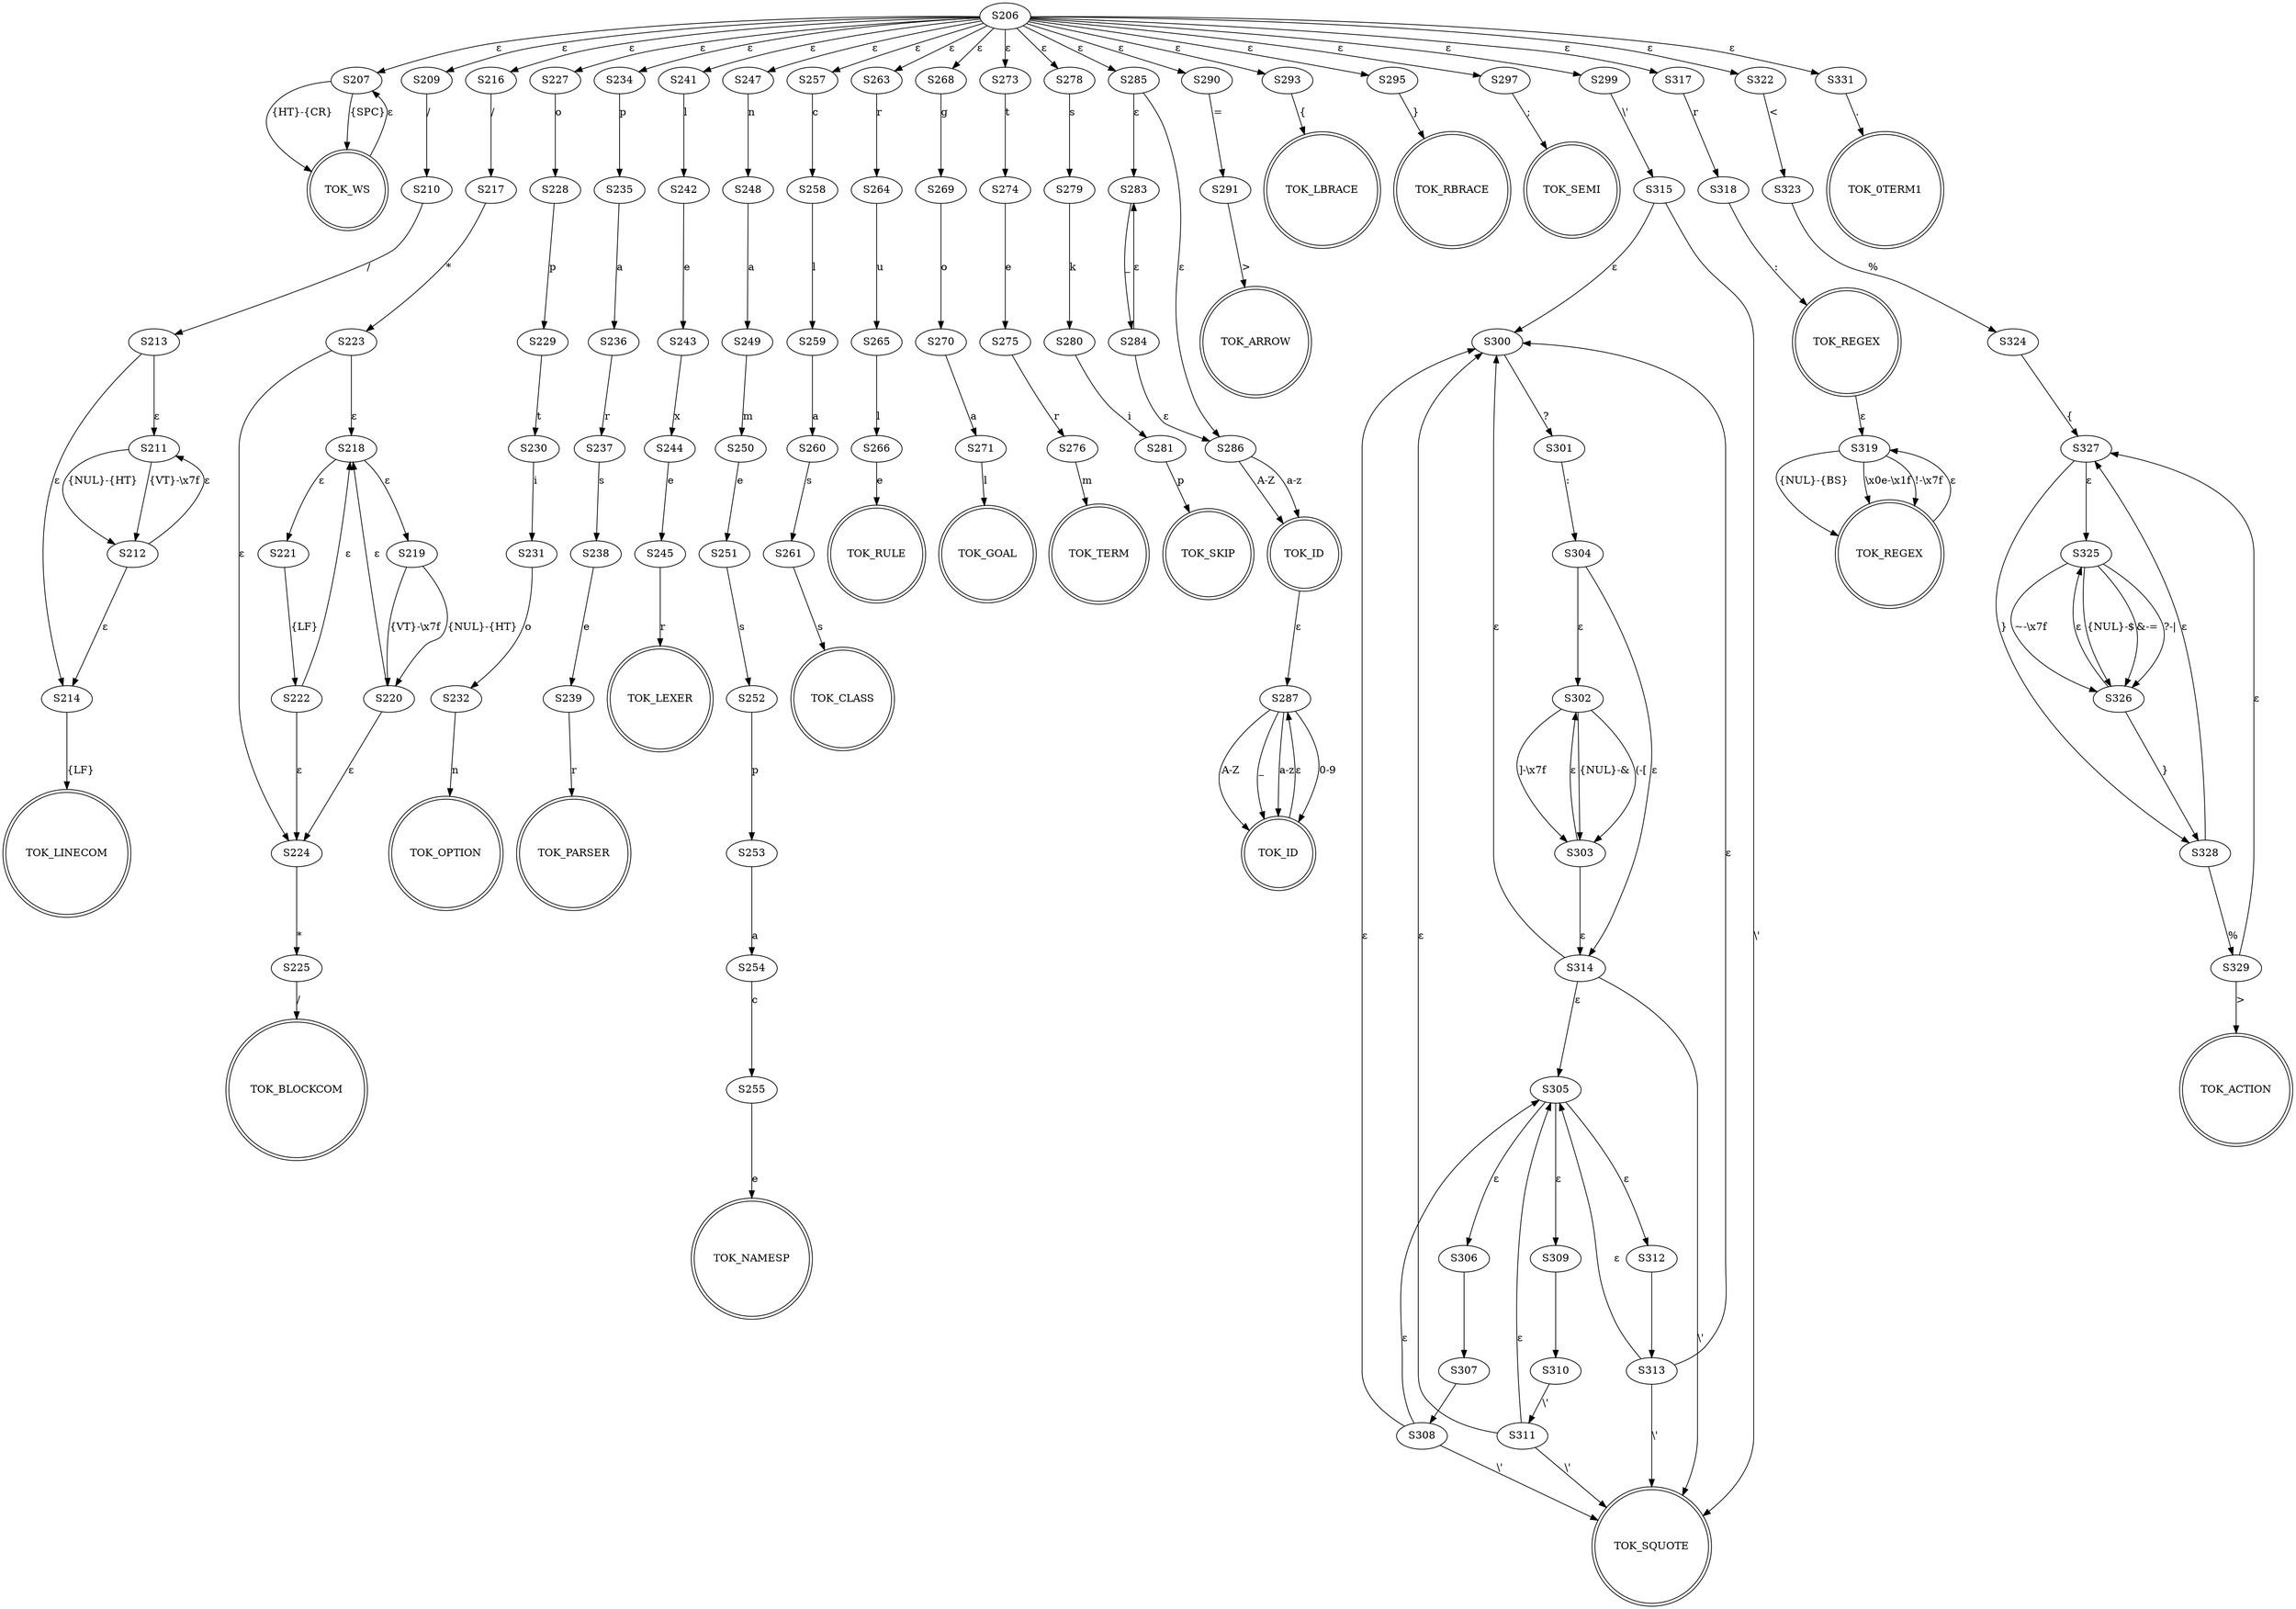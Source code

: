 digraph "lexer-nfa" {
S206 -> S207[label="&epsilon;"];
S206 -> S209[label="&epsilon;"];
S206 -> S216[label="&epsilon;"];
S206 -> S227[label="&epsilon;"];
S206 -> S234[label="&epsilon;"];
S206 -> S241[label="&epsilon;"];
S206 -> S247[label="&epsilon;"];
S206 -> S257[label="&epsilon;"];
S206 -> S263[label="&epsilon;"];
S206 -> S268[label="&epsilon;"];
S206 -> S273[label="&epsilon;"];
S206 -> S278[label="&epsilon;"];
S206 -> S285[label="&epsilon;"];
S206 -> S290[label="&epsilon;"];
S206 -> S293[label="&epsilon;"];
S206 -> S295[label="&epsilon;"];
S206 -> S297[label="&epsilon;"];
S206 -> S299[label="&epsilon;"];
S206 -> S317[label="&epsilon;"];
S206 -> S322[label="&epsilon;"];
S206 -> S331[label="&epsilon;"];
S207 -> S208[label="{HT}-{CR}"];
S207 -> S208[label="{SPC}"];
S208[shape=doublecircle, label="TOK_WS"];
S208 -> S207[label="&epsilon;"];
S209 -> S210[label="/"];
S210 -> S213[label="/"];
S211 -> S212[label="{NUL}-{HT}"];
S211 -> S212[label="{VT}-\\\x7f"];
S212 -> S211[label="&epsilon;"];
S212 -> S214[label="&epsilon;"];
S213 -> S211[label="&epsilon;"];
S213 -> S214[label="&epsilon;"];
S214 -> S215[label="{LF}"];
S215[shape=doublecircle, label="TOK_LINECOM"];
S216 -> S217[label="/"];
S217 -> S223[label="*"];
S218 -> S219[label="&epsilon;"];
S218 -> S221[label="&epsilon;"];
S219 -> S220[label="{NUL}-{HT}"];
S219 -> S220[label="{VT}-\\\x7f"];
S220 -> S218[label="&epsilon;"];
S220 -> S224[label="&epsilon;"];
S221 -> S222[label="{LF}"];
S222 -> S218[label="&epsilon;"];
S222 -> S224[label="&epsilon;"];
S223 -> S218[label="&epsilon;"];
S223 -> S224[label="&epsilon;"];
S224 -> S225[label="*"];
S225 -> S226[label="/"];
S226[shape=doublecircle, label="TOK_BLOCKCOM"];
S227 -> S228[label="o"];
S228 -> S229[label="p"];
S229 -> S230[label="t"];
S230 -> S231[label="i"];
S231 -> S232[label="o"];
S232 -> S233[label="n"];
S233[shape=doublecircle, label="TOK_OPTION"];
S234 -> S235[label="p"];
S235 -> S236[label="a"];
S236 -> S237[label="r"];
S237 -> S238[label="s"];
S238 -> S239[label="e"];
S239 -> S240[label="r"];
S240[shape=doublecircle, label="TOK_PARSER"];
S241 -> S242[label="l"];
S242 -> S243[label="e"];
S243 -> S244[label="x"];
S244 -> S245[label="e"];
S245 -> S246[label="r"];
S246[shape=doublecircle, label="TOK_LEXER"];
S247 -> S248[label="n"];
S248 -> S249[label="a"];
S249 -> S250[label="m"];
S250 -> S251[label="e"];
S251 -> S252[label="s"];
S252 -> S253[label="p"];
S253 -> S254[label="a"];
S254 -> S255[label="c"];
S255 -> S256[label="e"];
S256[shape=doublecircle, label="TOK_NAMESP"];
S257 -> S258[label="c"];
S258 -> S259[label="l"];
S259 -> S260[label="a"];
S260 -> S261[label="s"];
S261 -> S262[label="s"];
S262[shape=doublecircle, label="TOK_CLASS"];
S263 -> S264[label="r"];
S264 -> S265[label="u"];
S265 -> S266[label="l"];
S266 -> S267[label="e"];
S267[shape=doublecircle, label="TOK_RULE"];
S268 -> S269[label="g"];
S269 -> S270[label="o"];
S270 -> S271[label="a"];
S271 -> S272[label="l"];
S272[shape=doublecircle, label="TOK_GOAL"];
S273 -> S274[label="t"];
S274 -> S275[label="e"];
S275 -> S276[label="r"];
S276 -> S277[label="m"];
S277[shape=doublecircle, label="TOK_TERM"];
S278 -> S279[label="s"];
S279 -> S280[label="k"];
S280 -> S281[label="i"];
S281 -> S282[label="p"];
S282[shape=doublecircle, label="TOK_SKIP"];
S283 -> S284[label="_"];
S284 -> S283[label="&epsilon;"];
S284 -> S286[label="&epsilon;"];
S285 -> S283[label="&epsilon;"];
S285 -> S286[label="&epsilon;"];
S286 -> S289[label="A-Z"];
S286 -> S289[label="a-z"];
S287 -> S288[label="0-9"];
S287 -> S288[label="A-Z"];
S287 -> S288[label="_"];
S287 -> S288[label="a-z"];
S288[shape=doublecircle, label="TOK_ID"];
S288 -> S287[label="&epsilon;"];
S289[shape=doublecircle, label="TOK_ID"];
S289 -> S287[label="&epsilon;"];
S290 -> S291[label="="];
S291 -> S292[label=">"];
S292[shape=doublecircle, label="TOK_ARROW"];
S293 -> S294[label="{"];
S294[shape=doublecircle, label="TOK_LBRACE"];
S295 -> S296[label="}"];
S296[shape=doublecircle, label="TOK_RBRACE"];
S297 -> S298[label=";"];
S298[shape=doublecircle, label="TOK_SEMI"];
S299 -> S315[label="\\\'"];
S300 -> S301[label="?"];
S301 -> S304[label=":"];
S302 -> S303[label="{NUL}-&"];
S302 -> S303[label="(-["];
S302 -> S303[label="]-\\\x7f"];
S303 -> S302[label="&epsilon;"];
S303 -> S314[label="&epsilon;"];
S304 -> S302[label="&epsilon;"];
S304 -> S314[label="&epsilon;"];
S305 -> S306[label="&epsilon;"];
S305 -> S309[label="&epsilon;"];
S305 -> S312[label="&epsilon;"];
S306 -> S307[label="&#92;"];
S307 -> S308[label="&#92;"];
S308 -> S316[label="\\\'"];
S308 -> S305[label="&epsilon;"];
S308 -> S300[label="&epsilon;"];
S309 -> S310[label="&#92;"];
S310 -> S311[label="\\\'"];
S311 -> S316[label="\\\'"];
S311 -> S305[label="&epsilon;"];
S311 -> S300[label="&epsilon;"];
S312 -> S313[label="&#92;"];
S313 -> S316[label="\\\'"];
S313 -> S305[label="&epsilon;"];
S313 -> S300[label="&epsilon;"];
S314 -> S316[label="\\\'"];
S314 -> S305[label="&epsilon;"];
S314 -> S300[label="&epsilon;"];
S315 -> S316[label="\\\'"];
S315 -> S300[label="&epsilon;"];
S316[shape=doublecircle, label="TOK_SQUOTE"];
S317 -> S318[label="r"];
S318 -> S321[label=":"];
S319 -> S320[label="{NUL}-{BS}"];
S319 -> S320[label="\\\x0e-\\\x1f"];
S319 -> S320[label="!-\\\x7f"];
S320[shape=doublecircle, label="TOK_REGEX"];
S320 -> S319[label="&epsilon;"];
S321[shape=doublecircle, label="TOK_REGEX"];
S321 -> S319[label="&epsilon;"];
S322 -> S323[label="<"];
S323 -> S324[label="%"];
S324 -> S327[label="{"];
S325 -> S326[label="{NUL}-$"];
S325 -> S326[label="&-="];
S325 -> S326[label="?-|"];
S325 -> S326[label="~-\\\x7f"];
S326 -> S328[label="}"];
S326 -> S325[label="&epsilon;"];
S327 -> S328[label="}"];
S327 -> S325[label="&epsilon;"];
S328 -> S329[label="%"];
S328 -> S327[label="&epsilon;"];
S329 -> S330[label=">"];
S329 -> S327[label="&epsilon;"];
S330[shape=doublecircle, label="TOK_ACTION"];
S331 -> S332[label="."];
S332[shape=doublecircle, label="TOK_0TERM1"];
}
